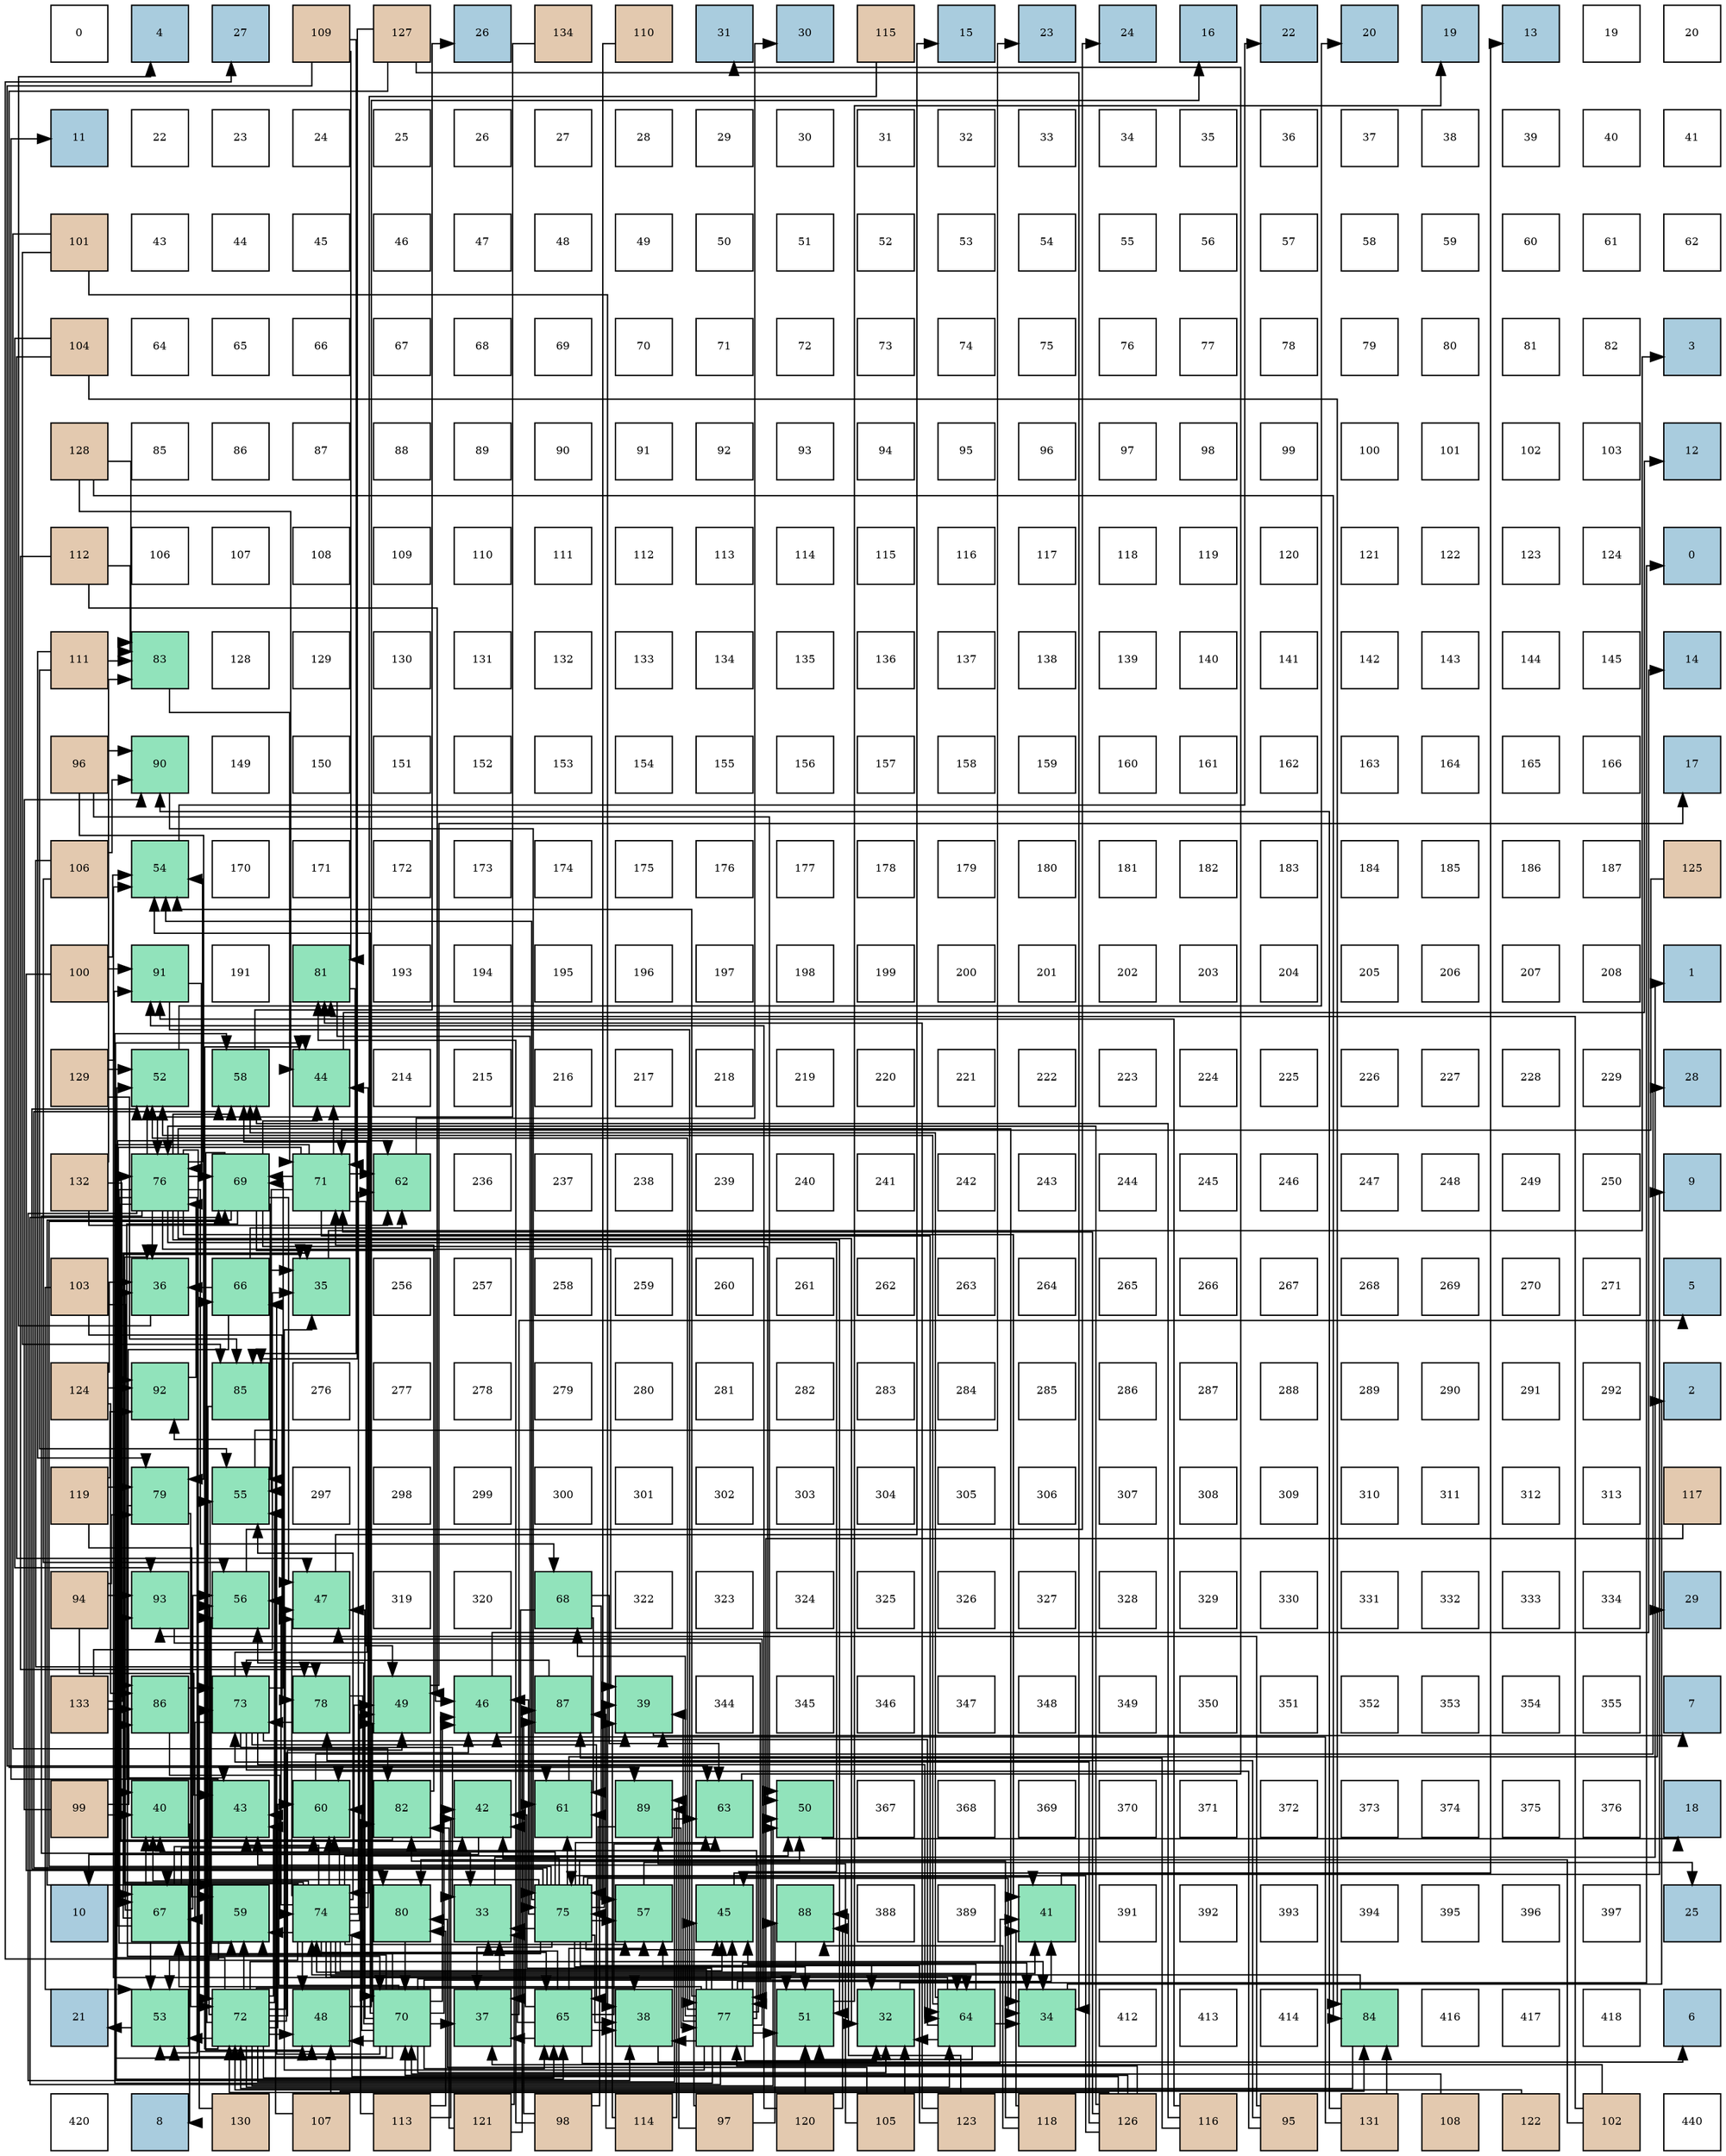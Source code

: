digraph layout{
 rankdir=TB;
 splines=ortho;
 node [style=filled shape=square fixedsize=true width=0.6];
0[label="0", fontsize=8, fillcolor="#ffffff"];
1[label="4", fontsize=8, fillcolor="#a9ccde"];
2[label="27", fontsize=8, fillcolor="#a9ccde"];
3[label="109", fontsize=8, fillcolor="#e3c9af"];
4[label="127", fontsize=8, fillcolor="#e3c9af"];
5[label="26", fontsize=8, fillcolor="#a9ccde"];
6[label="134", fontsize=8, fillcolor="#e3c9af"];
7[label="110", fontsize=8, fillcolor="#e3c9af"];
8[label="31", fontsize=8, fillcolor="#a9ccde"];
9[label="30", fontsize=8, fillcolor="#a9ccde"];
10[label="115", fontsize=8, fillcolor="#e3c9af"];
11[label="15", fontsize=8, fillcolor="#a9ccde"];
12[label="23", fontsize=8, fillcolor="#a9ccde"];
13[label="24", fontsize=8, fillcolor="#a9ccde"];
14[label="16", fontsize=8, fillcolor="#a9ccde"];
15[label="22", fontsize=8, fillcolor="#a9ccde"];
16[label="20", fontsize=8, fillcolor="#a9ccde"];
17[label="19", fontsize=8, fillcolor="#a9ccde"];
18[label="13", fontsize=8, fillcolor="#a9ccde"];
19[label="19", fontsize=8, fillcolor="#ffffff"];
20[label="20", fontsize=8, fillcolor="#ffffff"];
21[label="11", fontsize=8, fillcolor="#a9ccde"];
22[label="22", fontsize=8, fillcolor="#ffffff"];
23[label="23", fontsize=8, fillcolor="#ffffff"];
24[label="24", fontsize=8, fillcolor="#ffffff"];
25[label="25", fontsize=8, fillcolor="#ffffff"];
26[label="26", fontsize=8, fillcolor="#ffffff"];
27[label="27", fontsize=8, fillcolor="#ffffff"];
28[label="28", fontsize=8, fillcolor="#ffffff"];
29[label="29", fontsize=8, fillcolor="#ffffff"];
30[label="30", fontsize=8, fillcolor="#ffffff"];
31[label="31", fontsize=8, fillcolor="#ffffff"];
32[label="32", fontsize=8, fillcolor="#ffffff"];
33[label="33", fontsize=8, fillcolor="#ffffff"];
34[label="34", fontsize=8, fillcolor="#ffffff"];
35[label="35", fontsize=8, fillcolor="#ffffff"];
36[label="36", fontsize=8, fillcolor="#ffffff"];
37[label="37", fontsize=8, fillcolor="#ffffff"];
38[label="38", fontsize=8, fillcolor="#ffffff"];
39[label="39", fontsize=8, fillcolor="#ffffff"];
40[label="40", fontsize=8, fillcolor="#ffffff"];
41[label="41", fontsize=8, fillcolor="#ffffff"];
42[label="101", fontsize=8, fillcolor="#e3c9af"];
43[label="43", fontsize=8, fillcolor="#ffffff"];
44[label="44", fontsize=8, fillcolor="#ffffff"];
45[label="45", fontsize=8, fillcolor="#ffffff"];
46[label="46", fontsize=8, fillcolor="#ffffff"];
47[label="47", fontsize=8, fillcolor="#ffffff"];
48[label="48", fontsize=8, fillcolor="#ffffff"];
49[label="49", fontsize=8, fillcolor="#ffffff"];
50[label="50", fontsize=8, fillcolor="#ffffff"];
51[label="51", fontsize=8, fillcolor="#ffffff"];
52[label="52", fontsize=8, fillcolor="#ffffff"];
53[label="53", fontsize=8, fillcolor="#ffffff"];
54[label="54", fontsize=8, fillcolor="#ffffff"];
55[label="55", fontsize=8, fillcolor="#ffffff"];
56[label="56", fontsize=8, fillcolor="#ffffff"];
57[label="57", fontsize=8, fillcolor="#ffffff"];
58[label="58", fontsize=8, fillcolor="#ffffff"];
59[label="59", fontsize=8, fillcolor="#ffffff"];
60[label="60", fontsize=8, fillcolor="#ffffff"];
61[label="61", fontsize=8, fillcolor="#ffffff"];
62[label="62", fontsize=8, fillcolor="#ffffff"];
63[label="104", fontsize=8, fillcolor="#e3c9af"];
64[label="64", fontsize=8, fillcolor="#ffffff"];
65[label="65", fontsize=8, fillcolor="#ffffff"];
66[label="66", fontsize=8, fillcolor="#ffffff"];
67[label="67", fontsize=8, fillcolor="#ffffff"];
68[label="68", fontsize=8, fillcolor="#ffffff"];
69[label="69", fontsize=8, fillcolor="#ffffff"];
70[label="70", fontsize=8, fillcolor="#ffffff"];
71[label="71", fontsize=8, fillcolor="#ffffff"];
72[label="72", fontsize=8, fillcolor="#ffffff"];
73[label="73", fontsize=8, fillcolor="#ffffff"];
74[label="74", fontsize=8, fillcolor="#ffffff"];
75[label="75", fontsize=8, fillcolor="#ffffff"];
76[label="76", fontsize=8, fillcolor="#ffffff"];
77[label="77", fontsize=8, fillcolor="#ffffff"];
78[label="78", fontsize=8, fillcolor="#ffffff"];
79[label="79", fontsize=8, fillcolor="#ffffff"];
80[label="80", fontsize=8, fillcolor="#ffffff"];
81[label="81", fontsize=8, fillcolor="#ffffff"];
82[label="82", fontsize=8, fillcolor="#ffffff"];
83[label="3", fontsize=8, fillcolor="#a9ccde"];
84[label="128", fontsize=8, fillcolor="#e3c9af"];
85[label="85", fontsize=8, fillcolor="#ffffff"];
86[label="86", fontsize=8, fillcolor="#ffffff"];
87[label="87", fontsize=8, fillcolor="#ffffff"];
88[label="88", fontsize=8, fillcolor="#ffffff"];
89[label="89", fontsize=8, fillcolor="#ffffff"];
90[label="90", fontsize=8, fillcolor="#ffffff"];
91[label="91", fontsize=8, fillcolor="#ffffff"];
92[label="92", fontsize=8, fillcolor="#ffffff"];
93[label="93", fontsize=8, fillcolor="#ffffff"];
94[label="94", fontsize=8, fillcolor="#ffffff"];
95[label="95", fontsize=8, fillcolor="#ffffff"];
96[label="96", fontsize=8, fillcolor="#ffffff"];
97[label="97", fontsize=8, fillcolor="#ffffff"];
98[label="98", fontsize=8, fillcolor="#ffffff"];
99[label="99", fontsize=8, fillcolor="#ffffff"];
100[label="100", fontsize=8, fillcolor="#ffffff"];
101[label="101", fontsize=8, fillcolor="#ffffff"];
102[label="102", fontsize=8, fillcolor="#ffffff"];
103[label="103", fontsize=8, fillcolor="#ffffff"];
104[label="12", fontsize=8, fillcolor="#a9ccde"];
105[label="112", fontsize=8, fillcolor="#e3c9af"];
106[label="106", fontsize=8, fillcolor="#ffffff"];
107[label="107", fontsize=8, fillcolor="#ffffff"];
108[label="108", fontsize=8, fillcolor="#ffffff"];
109[label="109", fontsize=8, fillcolor="#ffffff"];
110[label="110", fontsize=8, fillcolor="#ffffff"];
111[label="111", fontsize=8, fillcolor="#ffffff"];
112[label="112", fontsize=8, fillcolor="#ffffff"];
113[label="113", fontsize=8, fillcolor="#ffffff"];
114[label="114", fontsize=8, fillcolor="#ffffff"];
115[label="115", fontsize=8, fillcolor="#ffffff"];
116[label="116", fontsize=8, fillcolor="#ffffff"];
117[label="117", fontsize=8, fillcolor="#ffffff"];
118[label="118", fontsize=8, fillcolor="#ffffff"];
119[label="119", fontsize=8, fillcolor="#ffffff"];
120[label="120", fontsize=8, fillcolor="#ffffff"];
121[label="121", fontsize=8, fillcolor="#ffffff"];
122[label="122", fontsize=8, fillcolor="#ffffff"];
123[label="123", fontsize=8, fillcolor="#ffffff"];
124[label="124", fontsize=8, fillcolor="#ffffff"];
125[label="0", fontsize=8, fillcolor="#a9ccde"];
126[label="111", fontsize=8, fillcolor="#e3c9af"];
127[label="83", fontsize=8, fillcolor="#91e3bb"];
128[label="128", fontsize=8, fillcolor="#ffffff"];
129[label="129", fontsize=8, fillcolor="#ffffff"];
130[label="130", fontsize=8, fillcolor="#ffffff"];
131[label="131", fontsize=8, fillcolor="#ffffff"];
132[label="132", fontsize=8, fillcolor="#ffffff"];
133[label="133", fontsize=8, fillcolor="#ffffff"];
134[label="134", fontsize=8, fillcolor="#ffffff"];
135[label="135", fontsize=8, fillcolor="#ffffff"];
136[label="136", fontsize=8, fillcolor="#ffffff"];
137[label="137", fontsize=8, fillcolor="#ffffff"];
138[label="138", fontsize=8, fillcolor="#ffffff"];
139[label="139", fontsize=8, fillcolor="#ffffff"];
140[label="140", fontsize=8, fillcolor="#ffffff"];
141[label="141", fontsize=8, fillcolor="#ffffff"];
142[label="142", fontsize=8, fillcolor="#ffffff"];
143[label="143", fontsize=8, fillcolor="#ffffff"];
144[label="144", fontsize=8, fillcolor="#ffffff"];
145[label="145", fontsize=8, fillcolor="#ffffff"];
146[label="14", fontsize=8, fillcolor="#a9ccde"];
147[label="96", fontsize=8, fillcolor="#e3c9af"];
148[label="90", fontsize=8, fillcolor="#91e3bb"];
149[label="149", fontsize=8, fillcolor="#ffffff"];
150[label="150", fontsize=8, fillcolor="#ffffff"];
151[label="151", fontsize=8, fillcolor="#ffffff"];
152[label="152", fontsize=8, fillcolor="#ffffff"];
153[label="153", fontsize=8, fillcolor="#ffffff"];
154[label="154", fontsize=8, fillcolor="#ffffff"];
155[label="155", fontsize=8, fillcolor="#ffffff"];
156[label="156", fontsize=8, fillcolor="#ffffff"];
157[label="157", fontsize=8, fillcolor="#ffffff"];
158[label="158", fontsize=8, fillcolor="#ffffff"];
159[label="159", fontsize=8, fillcolor="#ffffff"];
160[label="160", fontsize=8, fillcolor="#ffffff"];
161[label="161", fontsize=8, fillcolor="#ffffff"];
162[label="162", fontsize=8, fillcolor="#ffffff"];
163[label="163", fontsize=8, fillcolor="#ffffff"];
164[label="164", fontsize=8, fillcolor="#ffffff"];
165[label="165", fontsize=8, fillcolor="#ffffff"];
166[label="166", fontsize=8, fillcolor="#ffffff"];
167[label="17", fontsize=8, fillcolor="#a9ccde"];
168[label="106", fontsize=8, fillcolor="#e3c9af"];
169[label="54", fontsize=8, fillcolor="#91e3bb"];
170[label="170", fontsize=8, fillcolor="#ffffff"];
171[label="171", fontsize=8, fillcolor="#ffffff"];
172[label="172", fontsize=8, fillcolor="#ffffff"];
173[label="173", fontsize=8, fillcolor="#ffffff"];
174[label="174", fontsize=8, fillcolor="#ffffff"];
175[label="175", fontsize=8, fillcolor="#ffffff"];
176[label="176", fontsize=8, fillcolor="#ffffff"];
177[label="177", fontsize=8, fillcolor="#ffffff"];
178[label="178", fontsize=8, fillcolor="#ffffff"];
179[label="179", fontsize=8, fillcolor="#ffffff"];
180[label="180", fontsize=8, fillcolor="#ffffff"];
181[label="181", fontsize=8, fillcolor="#ffffff"];
182[label="182", fontsize=8, fillcolor="#ffffff"];
183[label="183", fontsize=8, fillcolor="#ffffff"];
184[label="184", fontsize=8, fillcolor="#ffffff"];
185[label="185", fontsize=8, fillcolor="#ffffff"];
186[label="186", fontsize=8, fillcolor="#ffffff"];
187[label="187", fontsize=8, fillcolor="#ffffff"];
188[label="125", fontsize=8, fillcolor="#e3c9af"];
189[label="100", fontsize=8, fillcolor="#e3c9af"];
190[label="91", fontsize=8, fillcolor="#91e3bb"];
191[label="191", fontsize=8, fillcolor="#ffffff"];
192[label="81", fontsize=8, fillcolor="#91e3bb"];
193[label="193", fontsize=8, fillcolor="#ffffff"];
194[label="194", fontsize=8, fillcolor="#ffffff"];
195[label="195", fontsize=8, fillcolor="#ffffff"];
196[label="196", fontsize=8, fillcolor="#ffffff"];
197[label="197", fontsize=8, fillcolor="#ffffff"];
198[label="198", fontsize=8, fillcolor="#ffffff"];
199[label="199", fontsize=8, fillcolor="#ffffff"];
200[label="200", fontsize=8, fillcolor="#ffffff"];
201[label="201", fontsize=8, fillcolor="#ffffff"];
202[label="202", fontsize=8, fillcolor="#ffffff"];
203[label="203", fontsize=8, fillcolor="#ffffff"];
204[label="204", fontsize=8, fillcolor="#ffffff"];
205[label="205", fontsize=8, fillcolor="#ffffff"];
206[label="206", fontsize=8, fillcolor="#ffffff"];
207[label="207", fontsize=8, fillcolor="#ffffff"];
208[label="208", fontsize=8, fillcolor="#ffffff"];
209[label="1", fontsize=8, fillcolor="#a9ccde"];
210[label="129", fontsize=8, fillcolor="#e3c9af"];
211[label="52", fontsize=8, fillcolor="#91e3bb"];
212[label="58", fontsize=8, fillcolor="#91e3bb"];
213[label="44", fontsize=8, fillcolor="#91e3bb"];
214[label="214", fontsize=8, fillcolor="#ffffff"];
215[label="215", fontsize=8, fillcolor="#ffffff"];
216[label="216", fontsize=8, fillcolor="#ffffff"];
217[label="217", fontsize=8, fillcolor="#ffffff"];
218[label="218", fontsize=8, fillcolor="#ffffff"];
219[label="219", fontsize=8, fillcolor="#ffffff"];
220[label="220", fontsize=8, fillcolor="#ffffff"];
221[label="221", fontsize=8, fillcolor="#ffffff"];
222[label="222", fontsize=8, fillcolor="#ffffff"];
223[label="223", fontsize=8, fillcolor="#ffffff"];
224[label="224", fontsize=8, fillcolor="#ffffff"];
225[label="225", fontsize=8, fillcolor="#ffffff"];
226[label="226", fontsize=8, fillcolor="#ffffff"];
227[label="227", fontsize=8, fillcolor="#ffffff"];
228[label="228", fontsize=8, fillcolor="#ffffff"];
229[label="229", fontsize=8, fillcolor="#ffffff"];
230[label="28", fontsize=8, fillcolor="#a9ccde"];
231[label="132", fontsize=8, fillcolor="#e3c9af"];
232[label="76", fontsize=8, fillcolor="#91e3bb"];
233[label="69", fontsize=8, fillcolor="#91e3bb"];
234[label="71", fontsize=8, fillcolor="#91e3bb"];
235[label="62", fontsize=8, fillcolor="#91e3bb"];
236[label="236", fontsize=8, fillcolor="#ffffff"];
237[label="237", fontsize=8, fillcolor="#ffffff"];
238[label="238", fontsize=8, fillcolor="#ffffff"];
239[label="239", fontsize=8, fillcolor="#ffffff"];
240[label="240", fontsize=8, fillcolor="#ffffff"];
241[label="241", fontsize=8, fillcolor="#ffffff"];
242[label="242", fontsize=8, fillcolor="#ffffff"];
243[label="243", fontsize=8, fillcolor="#ffffff"];
244[label="244", fontsize=8, fillcolor="#ffffff"];
245[label="245", fontsize=8, fillcolor="#ffffff"];
246[label="246", fontsize=8, fillcolor="#ffffff"];
247[label="247", fontsize=8, fillcolor="#ffffff"];
248[label="248", fontsize=8, fillcolor="#ffffff"];
249[label="249", fontsize=8, fillcolor="#ffffff"];
250[label="250", fontsize=8, fillcolor="#ffffff"];
251[label="9", fontsize=8, fillcolor="#a9ccde"];
252[label="103", fontsize=8, fillcolor="#e3c9af"];
253[label="36", fontsize=8, fillcolor="#91e3bb"];
254[label="66", fontsize=8, fillcolor="#91e3bb"];
255[label="35", fontsize=8, fillcolor="#91e3bb"];
256[label="256", fontsize=8, fillcolor="#ffffff"];
257[label="257", fontsize=8, fillcolor="#ffffff"];
258[label="258", fontsize=8, fillcolor="#ffffff"];
259[label="259", fontsize=8, fillcolor="#ffffff"];
260[label="260", fontsize=8, fillcolor="#ffffff"];
261[label="261", fontsize=8, fillcolor="#ffffff"];
262[label="262", fontsize=8, fillcolor="#ffffff"];
263[label="263", fontsize=8, fillcolor="#ffffff"];
264[label="264", fontsize=8, fillcolor="#ffffff"];
265[label="265", fontsize=8, fillcolor="#ffffff"];
266[label="266", fontsize=8, fillcolor="#ffffff"];
267[label="267", fontsize=8, fillcolor="#ffffff"];
268[label="268", fontsize=8, fillcolor="#ffffff"];
269[label="269", fontsize=8, fillcolor="#ffffff"];
270[label="270", fontsize=8, fillcolor="#ffffff"];
271[label="271", fontsize=8, fillcolor="#ffffff"];
272[label="5", fontsize=8, fillcolor="#a9ccde"];
273[label="124", fontsize=8, fillcolor="#e3c9af"];
274[label="92", fontsize=8, fillcolor="#91e3bb"];
275[label="85", fontsize=8, fillcolor="#91e3bb"];
276[label="276", fontsize=8, fillcolor="#ffffff"];
277[label="277", fontsize=8, fillcolor="#ffffff"];
278[label="278", fontsize=8, fillcolor="#ffffff"];
279[label="279", fontsize=8, fillcolor="#ffffff"];
280[label="280", fontsize=8, fillcolor="#ffffff"];
281[label="281", fontsize=8, fillcolor="#ffffff"];
282[label="282", fontsize=8, fillcolor="#ffffff"];
283[label="283", fontsize=8, fillcolor="#ffffff"];
284[label="284", fontsize=8, fillcolor="#ffffff"];
285[label="285", fontsize=8, fillcolor="#ffffff"];
286[label="286", fontsize=8, fillcolor="#ffffff"];
287[label="287", fontsize=8, fillcolor="#ffffff"];
288[label="288", fontsize=8, fillcolor="#ffffff"];
289[label="289", fontsize=8, fillcolor="#ffffff"];
290[label="290", fontsize=8, fillcolor="#ffffff"];
291[label="291", fontsize=8, fillcolor="#ffffff"];
292[label="292", fontsize=8, fillcolor="#ffffff"];
293[label="2", fontsize=8, fillcolor="#a9ccde"];
294[label="119", fontsize=8, fillcolor="#e3c9af"];
295[label="79", fontsize=8, fillcolor="#91e3bb"];
296[label="55", fontsize=8, fillcolor="#91e3bb"];
297[label="297", fontsize=8, fillcolor="#ffffff"];
298[label="298", fontsize=8, fillcolor="#ffffff"];
299[label="299", fontsize=8, fillcolor="#ffffff"];
300[label="300", fontsize=8, fillcolor="#ffffff"];
301[label="301", fontsize=8, fillcolor="#ffffff"];
302[label="302", fontsize=8, fillcolor="#ffffff"];
303[label="303", fontsize=8, fillcolor="#ffffff"];
304[label="304", fontsize=8, fillcolor="#ffffff"];
305[label="305", fontsize=8, fillcolor="#ffffff"];
306[label="306", fontsize=8, fillcolor="#ffffff"];
307[label="307", fontsize=8, fillcolor="#ffffff"];
308[label="308", fontsize=8, fillcolor="#ffffff"];
309[label="309", fontsize=8, fillcolor="#ffffff"];
310[label="310", fontsize=8, fillcolor="#ffffff"];
311[label="311", fontsize=8, fillcolor="#ffffff"];
312[label="312", fontsize=8, fillcolor="#ffffff"];
313[label="313", fontsize=8, fillcolor="#ffffff"];
314[label="117", fontsize=8, fillcolor="#e3c9af"];
315[label="94", fontsize=8, fillcolor="#e3c9af"];
316[label="93", fontsize=8, fillcolor="#91e3bb"];
317[label="56", fontsize=8, fillcolor="#91e3bb"];
318[label="47", fontsize=8, fillcolor="#91e3bb"];
319[label="319", fontsize=8, fillcolor="#ffffff"];
320[label="320", fontsize=8, fillcolor="#ffffff"];
321[label="68", fontsize=8, fillcolor="#91e3bb"];
322[label="322", fontsize=8, fillcolor="#ffffff"];
323[label="323", fontsize=8, fillcolor="#ffffff"];
324[label="324", fontsize=8, fillcolor="#ffffff"];
325[label="325", fontsize=8, fillcolor="#ffffff"];
326[label="326", fontsize=8, fillcolor="#ffffff"];
327[label="327", fontsize=8, fillcolor="#ffffff"];
328[label="328", fontsize=8, fillcolor="#ffffff"];
329[label="329", fontsize=8, fillcolor="#ffffff"];
330[label="330", fontsize=8, fillcolor="#ffffff"];
331[label="331", fontsize=8, fillcolor="#ffffff"];
332[label="332", fontsize=8, fillcolor="#ffffff"];
333[label="333", fontsize=8, fillcolor="#ffffff"];
334[label="334", fontsize=8, fillcolor="#ffffff"];
335[label="29", fontsize=8, fillcolor="#a9ccde"];
336[label="133", fontsize=8, fillcolor="#e3c9af"];
337[label="86", fontsize=8, fillcolor="#91e3bb"];
338[label="73", fontsize=8, fillcolor="#91e3bb"];
339[label="78", fontsize=8, fillcolor="#91e3bb"];
340[label="49", fontsize=8, fillcolor="#91e3bb"];
341[label="46", fontsize=8, fillcolor="#91e3bb"];
342[label="87", fontsize=8, fillcolor="#91e3bb"];
343[label="39", fontsize=8, fillcolor="#91e3bb"];
344[label="344", fontsize=8, fillcolor="#ffffff"];
345[label="345", fontsize=8, fillcolor="#ffffff"];
346[label="346", fontsize=8, fillcolor="#ffffff"];
347[label="347", fontsize=8, fillcolor="#ffffff"];
348[label="348", fontsize=8, fillcolor="#ffffff"];
349[label="349", fontsize=8, fillcolor="#ffffff"];
350[label="350", fontsize=8, fillcolor="#ffffff"];
351[label="351", fontsize=8, fillcolor="#ffffff"];
352[label="352", fontsize=8, fillcolor="#ffffff"];
353[label="353", fontsize=8, fillcolor="#ffffff"];
354[label="354", fontsize=8, fillcolor="#ffffff"];
355[label="355", fontsize=8, fillcolor="#ffffff"];
356[label="7", fontsize=8, fillcolor="#a9ccde"];
357[label="99", fontsize=8, fillcolor="#e3c9af"];
358[label="40", fontsize=8, fillcolor="#91e3bb"];
359[label="43", fontsize=8, fillcolor="#91e3bb"];
360[label="60", fontsize=8, fillcolor="#91e3bb"];
361[label="82", fontsize=8, fillcolor="#91e3bb"];
362[label="42", fontsize=8, fillcolor="#91e3bb"];
363[label="61", fontsize=8, fillcolor="#91e3bb"];
364[label="89", fontsize=8, fillcolor="#91e3bb"];
365[label="63", fontsize=8, fillcolor="#91e3bb"];
366[label="50", fontsize=8, fillcolor="#91e3bb"];
367[label="367", fontsize=8, fillcolor="#ffffff"];
368[label="368", fontsize=8, fillcolor="#ffffff"];
369[label="369", fontsize=8, fillcolor="#ffffff"];
370[label="370", fontsize=8, fillcolor="#ffffff"];
371[label="371", fontsize=8, fillcolor="#ffffff"];
372[label="372", fontsize=8, fillcolor="#ffffff"];
373[label="373", fontsize=8, fillcolor="#ffffff"];
374[label="374", fontsize=8, fillcolor="#ffffff"];
375[label="375", fontsize=8, fillcolor="#ffffff"];
376[label="376", fontsize=8, fillcolor="#ffffff"];
377[label="18", fontsize=8, fillcolor="#a9ccde"];
378[label="10", fontsize=8, fillcolor="#a9ccde"];
379[label="67", fontsize=8, fillcolor="#91e3bb"];
380[label="59", fontsize=8, fillcolor="#91e3bb"];
381[label="74", fontsize=8, fillcolor="#91e3bb"];
382[label="80", fontsize=8, fillcolor="#91e3bb"];
383[label="33", fontsize=8, fillcolor="#91e3bb"];
384[label="75", fontsize=8, fillcolor="#91e3bb"];
385[label="57", fontsize=8, fillcolor="#91e3bb"];
386[label="45", fontsize=8, fillcolor="#91e3bb"];
387[label="88", fontsize=8, fillcolor="#91e3bb"];
388[label="388", fontsize=8, fillcolor="#ffffff"];
389[label="389", fontsize=8, fillcolor="#ffffff"];
390[label="41", fontsize=8, fillcolor="#91e3bb"];
391[label="391", fontsize=8, fillcolor="#ffffff"];
392[label="392", fontsize=8, fillcolor="#ffffff"];
393[label="393", fontsize=8, fillcolor="#ffffff"];
394[label="394", fontsize=8, fillcolor="#ffffff"];
395[label="395", fontsize=8, fillcolor="#ffffff"];
396[label="396", fontsize=8, fillcolor="#ffffff"];
397[label="397", fontsize=8, fillcolor="#ffffff"];
398[label="25", fontsize=8, fillcolor="#a9ccde"];
399[label="21", fontsize=8, fillcolor="#a9ccde"];
400[label="53", fontsize=8, fillcolor="#91e3bb"];
401[label="72", fontsize=8, fillcolor="#91e3bb"];
402[label="48", fontsize=8, fillcolor="#91e3bb"];
403[label="70", fontsize=8, fillcolor="#91e3bb"];
404[label="37", fontsize=8, fillcolor="#91e3bb"];
405[label="65", fontsize=8, fillcolor="#91e3bb"];
406[label="38", fontsize=8, fillcolor="#91e3bb"];
407[label="77", fontsize=8, fillcolor="#91e3bb"];
408[label="51", fontsize=8, fillcolor="#91e3bb"];
409[label="32", fontsize=8, fillcolor="#91e3bb"];
410[label="64", fontsize=8, fillcolor="#91e3bb"];
411[label="34", fontsize=8, fillcolor="#91e3bb"];
412[label="412", fontsize=8, fillcolor="#ffffff"];
413[label="413", fontsize=8, fillcolor="#ffffff"];
414[label="414", fontsize=8, fillcolor="#ffffff"];
415[label="84", fontsize=8, fillcolor="#91e3bb"];
416[label="416", fontsize=8, fillcolor="#ffffff"];
417[label="417", fontsize=8, fillcolor="#ffffff"];
418[label="418", fontsize=8, fillcolor="#ffffff"];
419[label="6", fontsize=8, fillcolor="#a9ccde"];
420[label="420", fontsize=8, fillcolor="#ffffff"];
421[label="8", fontsize=8, fillcolor="#a9ccde"];
422[label="130", fontsize=8, fillcolor="#e3c9af"];
423[label="107", fontsize=8, fillcolor="#e3c9af"];
424[label="113", fontsize=8, fillcolor="#e3c9af"];
425[label="121", fontsize=8, fillcolor="#e3c9af"];
426[label="98", fontsize=8, fillcolor="#e3c9af"];
427[label="114", fontsize=8, fillcolor="#e3c9af"];
428[label="97", fontsize=8, fillcolor="#e3c9af"];
429[label="120", fontsize=8, fillcolor="#e3c9af"];
430[label="105", fontsize=8, fillcolor="#e3c9af"];
431[label="123", fontsize=8, fillcolor="#e3c9af"];
432[label="118", fontsize=8, fillcolor="#e3c9af"];
433[label="126", fontsize=8, fillcolor="#e3c9af"];
434[label="116", fontsize=8, fillcolor="#e3c9af"];
435[label="95", fontsize=8, fillcolor="#e3c9af"];
436[label="131", fontsize=8, fillcolor="#e3c9af"];
437[label="108", fontsize=8, fillcolor="#e3c9af"];
438[label="122", fontsize=8, fillcolor="#e3c9af"];
439[label="102", fontsize=8, fillcolor="#e3c9af"];
440[label="440", fontsize=8, fillcolor="#ffffff"];
edge [constraint=false, style=vis];409 -> 125;
383 -> 209;
411 -> 293;
255 -> 83;
253 -> 1;
404 -> 272;
406 -> 419;
343 -> 356;
358 -> 421;
390 -> 251;
362 -> 378;
359 -> 21;
213 -> 104;
386 -> 18;
341 -> 146;
318 -> 11;
402 -> 14;
340 -> 167;
366 -> 377;
408 -> 17;
211 -> 16;
400 -> 399;
169 -> 15;
296 -> 12;
317 -> 13;
385 -> 398;
212 -> 5;
380 -> 2;
360 -> 230;
363 -> 335;
235 -> 9;
365 -> 8;
410 -> 409;
410 -> 411;
410 -> 343;
410 -> 386;
410 -> 408;
410 -> 211;
410 -> 169;
410 -> 212;
405 -> 383;
405 -> 404;
405 -> 406;
405 -> 390;
405 -> 362;
405 -> 385;
405 -> 363;
405 -> 365;
254 -> 255;
254 -> 253;
254 -> 358;
254 -> 235;
379 -> 255;
379 -> 253;
379 -> 358;
379 -> 340;
379 -> 400;
379 -> 317;
379 -> 360;
379 -> 235;
321 -> 404;
321 -> 385;
321 -> 363;
321 -> 365;
233 -> 359;
233 -> 213;
233 -> 341;
233 -> 318;
233 -> 402;
233 -> 366;
233 -> 296;
233 -> 380;
403 -> 409;
403 -> 404;
403 -> 362;
403 -> 359;
403 -> 213;
403 -> 341;
403 -> 318;
403 -> 402;
403 -> 340;
403 -> 366;
403 -> 400;
403 -> 169;
403 -> 296;
403 -> 317;
403 -> 380;
403 -> 360;
403 -> 410;
403 -> 405;
403 -> 254;
234 -> 213;
234 -> 340;
234 -> 296;
234 -> 235;
234 -> 410;
234 -> 405;
234 -> 379;
234 -> 233;
401 -> 411;
401 -> 406;
401 -> 359;
401 -> 213;
401 -> 341;
401 -> 318;
401 -> 402;
401 -> 340;
401 -> 366;
401 -> 211;
401 -> 400;
401 -> 296;
401 -> 317;
401 -> 380;
401 -> 360;
401 -> 365;
401 -> 410;
401 -> 405;
401 -> 254;
338 -> 383;
338 -> 343;
338 -> 212;
338 -> 363;
338 -> 410;
338 -> 405;
338 -> 379;
338 -> 233;
381 -> 255;
381 -> 253;
381 -> 358;
381 -> 390;
381 -> 359;
381 -> 213;
381 -> 386;
381 -> 341;
381 -> 318;
381 -> 402;
381 -> 340;
381 -> 366;
381 -> 408;
381 -> 400;
381 -> 296;
381 -> 317;
381 -> 385;
381 -> 380;
381 -> 360;
381 -> 235;
381 -> 410;
381 -> 405;
384 -> 409;
384 -> 383;
384 -> 411;
384 -> 404;
384 -> 406;
384 -> 343;
384 -> 358;
384 -> 390;
384 -> 362;
384 -> 386;
384 -> 341;
384 -> 366;
384 -> 408;
384 -> 211;
384 -> 169;
384 -> 317;
384 -> 385;
384 -> 212;
384 -> 363;
384 -> 365;
384 -> 379;
384 -> 233;
232 -> 409;
232 -> 383;
232 -> 411;
232 -> 253;
232 -> 406;
232 -> 343;
232 -> 390;
232 -> 362;
232 -> 386;
232 -> 402;
232 -> 408;
232 -> 211;
232 -> 400;
232 -> 169;
232 -> 212;
232 -> 380;
232 -> 379;
232 -> 321;
232 -> 233;
407 -> 409;
407 -> 383;
407 -> 411;
407 -> 255;
407 -> 406;
407 -> 343;
407 -> 390;
407 -> 362;
407 -> 359;
407 -> 386;
407 -> 318;
407 -> 408;
407 -> 211;
407 -> 169;
407 -> 212;
407 -> 360;
407 -> 379;
407 -> 321;
407 -> 233;
339 -> 403;
339 -> 338;
295 -> 403;
295 -> 401;
382 -> 403;
192 -> 234;
192 -> 384;
361 -> 234;
361 -> 232;
127 -> 234;
415 -> 401;
415 -> 381;
275 -> 401;
337 -> 338;
337 -> 381;
342 -> 338;
387 -> 381;
364 -> 384;
364 -> 407;
148 -> 384;
190 -> 232;
190 -> 407;
274 -> 232;
316 -> 407;
315 -> 359;
315 -> 295;
315 -> 316;
435 -> 360;
435 -> 339;
435 -> 316;
147 -> 366;
147 -> 295;
147 -> 148;
428 -> 386;
428 -> 387;
428 -> 364;
426 -> 363;
426 -> 192;
426 -> 342;
357 -> 358;
357 -> 337;
357 -> 148;
189 -> 169;
189 -> 382;
189 -> 190;
42 -> 406;
42 -> 361;
42 -> 275;
439 -> 404;
439 -> 382;
439 -> 192;
252 -> 400;
252 -> 339;
252 -> 274;
63 -> 318;
63 -> 415;
63 -> 316;
430 -> 409;
430 -> 382;
430 -> 364;
168 -> 317;
168 -> 339;
168 -> 148;
423 -> 402;
423 -> 415;
423 -> 274;
437 -> 403;
3 -> 365;
3 -> 192;
3 -> 275;
7 -> 384;
126 -> 296;
126 -> 295;
126 -> 127;
105 -> 340;
105 -> 339;
105 -> 127;
424 -> 362;
424 -> 382;
424 -> 361;
427 -> 343;
427 -> 342;
427 -> 364;
10 -> 381;
434 -> 212;
434 -> 342;
434 -> 190;
314 -> 407;
432 -> 390;
432 -> 361;
432 -> 387;
294 -> 380;
294 -> 295;
294 -> 274;
429 -> 408;
429 -> 387;
429 -> 190;
425 -> 383;
425 -> 361;
425 -> 342;
438 -> 401;
431 -> 385;
431 -> 192;
431 -> 387;
273 -> 253;
273 -> 337;
273 -> 274;
188 -> 234;
433 -> 403;
433 -> 234;
433 -> 401;
433 -> 338;
433 -> 381;
433 -> 384;
433 -> 232;
433 -> 407;
4 -> 411;
4 -> 275;
4 -> 364;
84 -> 213;
84 -> 127;
84 -> 415;
210 -> 211;
210 -> 275;
210 -> 190;
422 -> 338;
436 -> 341;
436 -> 415;
436 -> 148;
231 -> 235;
231 -> 127;
231 -> 337;
336 -> 255;
336 -> 337;
336 -> 316;
6 -> 232;
edge [constraint=true, style=invis];
0 -> 21 -> 42 -> 63 -> 84 -> 105 -> 126 -> 147 -> 168 -> 189 -> 210 -> 231 -> 252 -> 273 -> 294 -> 315 -> 336 -> 357 -> 378 -> 399 -> 420;
1 -> 22 -> 43 -> 64 -> 85 -> 106 -> 127 -> 148 -> 169 -> 190 -> 211 -> 232 -> 253 -> 274 -> 295 -> 316 -> 337 -> 358 -> 379 -> 400 -> 421;
2 -> 23 -> 44 -> 65 -> 86 -> 107 -> 128 -> 149 -> 170 -> 191 -> 212 -> 233 -> 254 -> 275 -> 296 -> 317 -> 338 -> 359 -> 380 -> 401 -> 422;
3 -> 24 -> 45 -> 66 -> 87 -> 108 -> 129 -> 150 -> 171 -> 192 -> 213 -> 234 -> 255 -> 276 -> 297 -> 318 -> 339 -> 360 -> 381 -> 402 -> 423;
4 -> 25 -> 46 -> 67 -> 88 -> 109 -> 130 -> 151 -> 172 -> 193 -> 214 -> 235 -> 256 -> 277 -> 298 -> 319 -> 340 -> 361 -> 382 -> 403 -> 424;
5 -> 26 -> 47 -> 68 -> 89 -> 110 -> 131 -> 152 -> 173 -> 194 -> 215 -> 236 -> 257 -> 278 -> 299 -> 320 -> 341 -> 362 -> 383 -> 404 -> 425;
6 -> 27 -> 48 -> 69 -> 90 -> 111 -> 132 -> 153 -> 174 -> 195 -> 216 -> 237 -> 258 -> 279 -> 300 -> 321 -> 342 -> 363 -> 384 -> 405 -> 426;
7 -> 28 -> 49 -> 70 -> 91 -> 112 -> 133 -> 154 -> 175 -> 196 -> 217 -> 238 -> 259 -> 280 -> 301 -> 322 -> 343 -> 364 -> 385 -> 406 -> 427;
8 -> 29 -> 50 -> 71 -> 92 -> 113 -> 134 -> 155 -> 176 -> 197 -> 218 -> 239 -> 260 -> 281 -> 302 -> 323 -> 344 -> 365 -> 386 -> 407 -> 428;
9 -> 30 -> 51 -> 72 -> 93 -> 114 -> 135 -> 156 -> 177 -> 198 -> 219 -> 240 -> 261 -> 282 -> 303 -> 324 -> 345 -> 366 -> 387 -> 408 -> 429;
10 -> 31 -> 52 -> 73 -> 94 -> 115 -> 136 -> 157 -> 178 -> 199 -> 220 -> 241 -> 262 -> 283 -> 304 -> 325 -> 346 -> 367 -> 388 -> 409 -> 430;
11 -> 32 -> 53 -> 74 -> 95 -> 116 -> 137 -> 158 -> 179 -> 200 -> 221 -> 242 -> 263 -> 284 -> 305 -> 326 -> 347 -> 368 -> 389 -> 410 -> 431;
12 -> 33 -> 54 -> 75 -> 96 -> 117 -> 138 -> 159 -> 180 -> 201 -> 222 -> 243 -> 264 -> 285 -> 306 -> 327 -> 348 -> 369 -> 390 -> 411 -> 432;
13 -> 34 -> 55 -> 76 -> 97 -> 118 -> 139 -> 160 -> 181 -> 202 -> 223 -> 244 -> 265 -> 286 -> 307 -> 328 -> 349 -> 370 -> 391 -> 412 -> 433;
14 -> 35 -> 56 -> 77 -> 98 -> 119 -> 140 -> 161 -> 182 -> 203 -> 224 -> 245 -> 266 -> 287 -> 308 -> 329 -> 350 -> 371 -> 392 -> 413 -> 434;
15 -> 36 -> 57 -> 78 -> 99 -> 120 -> 141 -> 162 -> 183 -> 204 -> 225 -> 246 -> 267 -> 288 -> 309 -> 330 -> 351 -> 372 -> 393 -> 414 -> 435;
16 -> 37 -> 58 -> 79 -> 100 -> 121 -> 142 -> 163 -> 184 -> 205 -> 226 -> 247 -> 268 -> 289 -> 310 -> 331 -> 352 -> 373 -> 394 -> 415 -> 436;
17 -> 38 -> 59 -> 80 -> 101 -> 122 -> 143 -> 164 -> 185 -> 206 -> 227 -> 248 -> 269 -> 290 -> 311 -> 332 -> 353 -> 374 -> 395 -> 416 -> 437;
18 -> 39 -> 60 -> 81 -> 102 -> 123 -> 144 -> 165 -> 186 -> 207 -> 228 -> 249 -> 270 -> 291 -> 312 -> 333 -> 354 -> 375 -> 396 -> 417 -> 438;
19 -> 40 -> 61 -> 82 -> 103 -> 124 -> 145 -> 166 -> 187 -> 208 -> 229 -> 250 -> 271 -> 292 -> 313 -> 334 -> 355 -> 376 -> 397 -> 418 -> 439;
20 -> 41 -> 62 -> 83 -> 104 -> 125 -> 146 -> 167 -> 188 -> 209 -> 230 -> 251 -> 272 -> 293 -> 314 -> 335 -> 356 -> 377 -> 398 -> 419 -> 440;
rank = same {0 -> 1 -> 2 -> 3 -> 4 -> 5 -> 6 -> 7 -> 8 -> 9 -> 10 -> 11 -> 12 -> 13 -> 14 -> 15 -> 16 -> 17 -> 18 -> 19 -> 20};
rank = same {21 -> 22 -> 23 -> 24 -> 25 -> 26 -> 27 -> 28 -> 29 -> 30 -> 31 -> 32 -> 33 -> 34 -> 35 -> 36 -> 37 -> 38 -> 39 -> 40 -> 41};
rank = same {42 -> 43 -> 44 -> 45 -> 46 -> 47 -> 48 -> 49 -> 50 -> 51 -> 52 -> 53 -> 54 -> 55 -> 56 -> 57 -> 58 -> 59 -> 60 -> 61 -> 62};
rank = same {63 -> 64 -> 65 -> 66 -> 67 -> 68 -> 69 -> 70 -> 71 -> 72 -> 73 -> 74 -> 75 -> 76 -> 77 -> 78 -> 79 -> 80 -> 81 -> 82 -> 83};
rank = same {84 -> 85 -> 86 -> 87 -> 88 -> 89 -> 90 -> 91 -> 92 -> 93 -> 94 -> 95 -> 96 -> 97 -> 98 -> 99 -> 100 -> 101 -> 102 -> 103 -> 104};
rank = same {105 -> 106 -> 107 -> 108 -> 109 -> 110 -> 111 -> 112 -> 113 -> 114 -> 115 -> 116 -> 117 -> 118 -> 119 -> 120 -> 121 -> 122 -> 123 -> 124 -> 125};
rank = same {126 -> 127 -> 128 -> 129 -> 130 -> 131 -> 132 -> 133 -> 134 -> 135 -> 136 -> 137 -> 138 -> 139 -> 140 -> 141 -> 142 -> 143 -> 144 -> 145 -> 146};
rank = same {147 -> 148 -> 149 -> 150 -> 151 -> 152 -> 153 -> 154 -> 155 -> 156 -> 157 -> 158 -> 159 -> 160 -> 161 -> 162 -> 163 -> 164 -> 165 -> 166 -> 167};
rank = same {168 -> 169 -> 170 -> 171 -> 172 -> 173 -> 174 -> 175 -> 176 -> 177 -> 178 -> 179 -> 180 -> 181 -> 182 -> 183 -> 184 -> 185 -> 186 -> 187 -> 188};
rank = same {189 -> 190 -> 191 -> 192 -> 193 -> 194 -> 195 -> 196 -> 197 -> 198 -> 199 -> 200 -> 201 -> 202 -> 203 -> 204 -> 205 -> 206 -> 207 -> 208 -> 209};
rank = same {210 -> 211 -> 212 -> 213 -> 214 -> 215 -> 216 -> 217 -> 218 -> 219 -> 220 -> 221 -> 222 -> 223 -> 224 -> 225 -> 226 -> 227 -> 228 -> 229 -> 230};
rank = same {231 -> 232 -> 233 -> 234 -> 235 -> 236 -> 237 -> 238 -> 239 -> 240 -> 241 -> 242 -> 243 -> 244 -> 245 -> 246 -> 247 -> 248 -> 249 -> 250 -> 251};
rank = same {252 -> 253 -> 254 -> 255 -> 256 -> 257 -> 258 -> 259 -> 260 -> 261 -> 262 -> 263 -> 264 -> 265 -> 266 -> 267 -> 268 -> 269 -> 270 -> 271 -> 272};
rank = same {273 -> 274 -> 275 -> 276 -> 277 -> 278 -> 279 -> 280 -> 281 -> 282 -> 283 -> 284 -> 285 -> 286 -> 287 -> 288 -> 289 -> 290 -> 291 -> 292 -> 293};
rank = same {294 -> 295 -> 296 -> 297 -> 298 -> 299 -> 300 -> 301 -> 302 -> 303 -> 304 -> 305 -> 306 -> 307 -> 308 -> 309 -> 310 -> 311 -> 312 -> 313 -> 314};
rank = same {315 -> 316 -> 317 -> 318 -> 319 -> 320 -> 321 -> 322 -> 323 -> 324 -> 325 -> 326 -> 327 -> 328 -> 329 -> 330 -> 331 -> 332 -> 333 -> 334 -> 335};
rank = same {336 -> 337 -> 338 -> 339 -> 340 -> 341 -> 342 -> 343 -> 344 -> 345 -> 346 -> 347 -> 348 -> 349 -> 350 -> 351 -> 352 -> 353 -> 354 -> 355 -> 356};
rank = same {357 -> 358 -> 359 -> 360 -> 361 -> 362 -> 363 -> 364 -> 365 -> 366 -> 367 -> 368 -> 369 -> 370 -> 371 -> 372 -> 373 -> 374 -> 375 -> 376 -> 377};
rank = same {378 -> 379 -> 380 -> 381 -> 382 -> 383 -> 384 -> 385 -> 386 -> 387 -> 388 -> 389 -> 390 -> 391 -> 392 -> 393 -> 394 -> 395 -> 396 -> 397 -> 398};
rank = same {399 -> 400 -> 401 -> 402 -> 403 -> 404 -> 405 -> 406 -> 407 -> 408 -> 409 -> 410 -> 411 -> 412 -> 413 -> 414 -> 415 -> 416 -> 417 -> 418 -> 419};
rank = same {420 -> 421 -> 422 -> 423 -> 424 -> 425 -> 426 -> 427 -> 428 -> 429 -> 430 -> 431 -> 432 -> 433 -> 434 -> 435 -> 436 -> 437 -> 438 -> 439 -> 440};
}